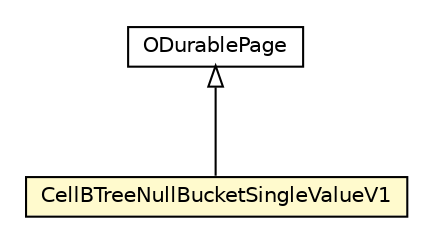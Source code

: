 #!/usr/local/bin/dot
#
# Class diagram 
# Generated by UMLGraph version R5_6-24-gf6e263 (http://www.umlgraph.org/)
#

digraph G {
	edge [fontname="Helvetica",fontsize=10,labelfontname="Helvetica",labelfontsize=10];
	node [fontname="Helvetica",fontsize=10,shape=plaintext];
	nodesep=0.25;
	ranksep=0.5;
	// com.orientechnologies.orient.core.storage.impl.local.paginated.base.ODurablePage
	c962014 [label=<<table title="com.orientechnologies.orient.core.storage.impl.local.paginated.base.ODurablePage" border="0" cellborder="1" cellspacing="0" cellpadding="2" port="p" href="../../../../impl/local/paginated/base/ODurablePage.html">
		<tr><td><table border="0" cellspacing="0" cellpadding="1">
<tr><td align="center" balign="center"> ODurablePage </td></tr>
		</table></td></tr>
		</table>>, URL="../../../../impl/local/paginated/base/ODurablePage.html", fontname="Helvetica", fontcolor="black", fontsize=10.0];
	// com.orientechnologies.orient.core.storage.index.sbtree.singlevalue.v1.CellBTreeNullBucketSingleValueV1
	c962099 [label=<<table title="com.orientechnologies.orient.core.storage.index.sbtree.singlevalue.v1.CellBTreeNullBucketSingleValueV1" border="0" cellborder="1" cellspacing="0" cellpadding="2" port="p" bgcolor="lemonChiffon" href="./CellBTreeNullBucketSingleValueV1.html">
		<tr><td><table border="0" cellspacing="0" cellpadding="1">
<tr><td align="center" balign="center"> CellBTreeNullBucketSingleValueV1 </td></tr>
		</table></td></tr>
		</table>>, URL="./CellBTreeNullBucketSingleValueV1.html", fontname="Helvetica", fontcolor="black", fontsize=10.0];
	//com.orientechnologies.orient.core.storage.index.sbtree.singlevalue.v1.CellBTreeNullBucketSingleValueV1 extends com.orientechnologies.orient.core.storage.impl.local.paginated.base.ODurablePage
	c962014:p -> c962099:p [dir=back,arrowtail=empty];
}

